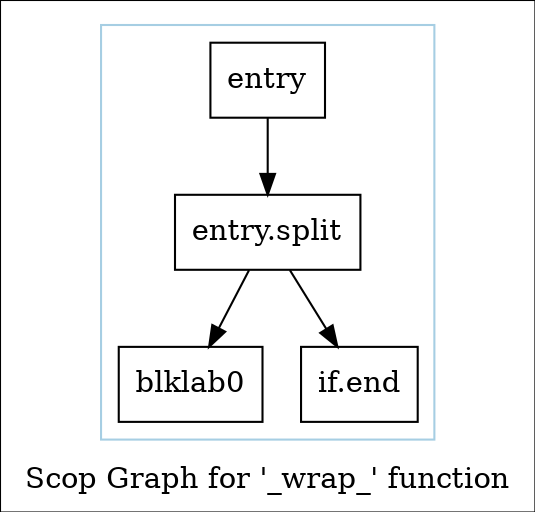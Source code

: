 digraph "Scop Graph for '_wrap_' function" {
	label="Scop Graph for '_wrap_' function";

	Node0xc0e2330 [shape=record,label="{entry}"];
	Node0xc0e2330 -> Node0xc136770;
	Node0xc136770 [shape=record,label="{entry.split}"];
	Node0xc136770 -> Node0xc108620;
	Node0xc136770 -> Node0xc119450;
	Node0xc108620 [shape=record,label="{blklab0}"];
	Node0xc119450 [shape=record,label="{if.end}"];
	colorscheme = "paired12"
        subgraph cluster_0xc0df1f0 {
          label = "";
          style = solid;
          color = 1
          Node0xc0e2330;
          Node0xc136770;
          Node0xc108620;
          Node0xc119450;
        }
}
